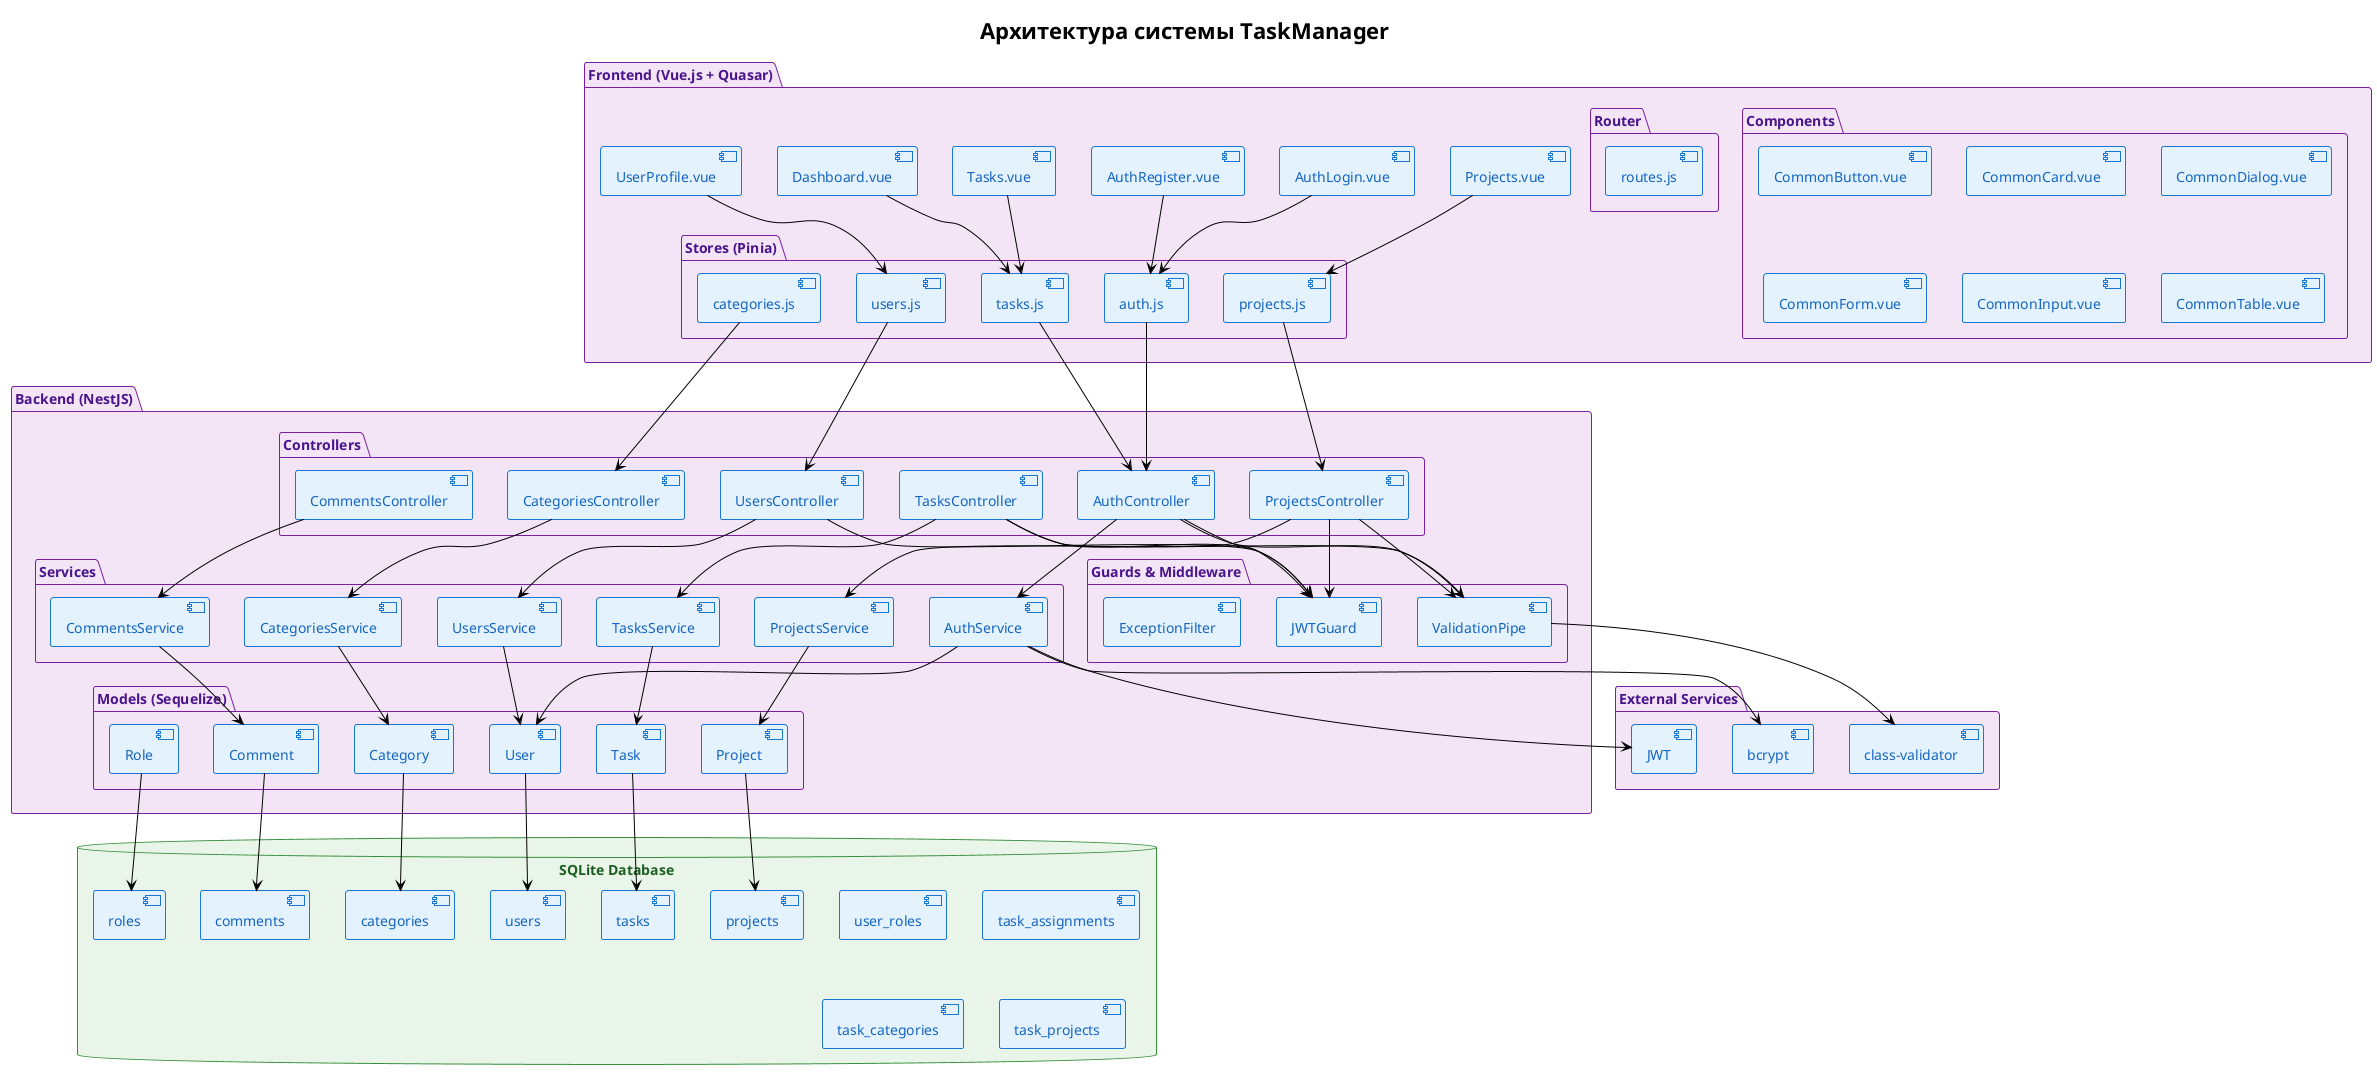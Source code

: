 @startuml TaskManager System Architecture

!theme plain
skinparam backgroundColor #FFFFFF
skinparam component {
  BackgroundColor #E3F2FD
  BorderColor #1976D2
  FontColor #1565C0
}
skinparam package {
  BackgroundColor #F3E5F5
  BorderColor #7B1FA2
  FontColor #4A148C
}
skinparam database {
  BackgroundColor #E8F5E8
  BorderColor #388E3C
  FontColor #1B5E20
}

title Архитектура системы TaskManager

package "Frontend (Vue.js + Quasar)" {
  [Dashboard.vue] as Dashboard
  [Tasks.vue] as Tasks
  [Projects.vue] as Projects
  [AuthLogin.vue] as Login
  [AuthRegister.vue] as Register
  [UserProfile.vue] as Profile
  
  package "Components" {
    [CommonButton.vue] as Button
    [CommonCard.vue] as Card
    [CommonDialog.vue] as Dialog
    [CommonForm.vue] as Form
    [CommonInput.vue] as Input
    [CommonTable.vue] as Table
  }
  
  package "Stores (Pinia)" {
    [auth.js] as AuthStore
    [tasks.js] as TasksStore
    [projects.js] as ProjectsStore
    [users.js] as UsersStore
    [categories.js] as CategoriesStore
  }
  
  package "Router" {
    [routes.js] as Routes
  }
}

package "Backend (NestJS)" {
  package "Controllers" {
    [AuthController] as AuthCtrl
    [TasksController] as TasksCtrl
    [ProjectsController] as ProjectsCtrl
    [UsersController] as UsersCtrl
    [CategoriesController] as CategoriesCtrl
    [CommentsController] as CommentsCtrl
  }
  
  package "Services" {
    [AuthService] as AuthSvc
    [TasksService] as TasksSvc
    [ProjectsService] as ProjectsSvc
    [UsersService] as UsersSvc
    [CategoriesService] as CategoriesSvc
    [CommentsService] as CommentsSvc
  }
  
  package "Guards & Middleware" {
    [JWTGuard] as JWTGuard
    [ValidationPipe] as ValidationPipe
    [ExceptionFilter] as ExceptionFilter
  }
  
  package "Models (Sequelize)" {
    [User] as UserModel
    [Task] as TaskModel
    [Project] as ProjectModel
    [Category] as CategoryModel
    [Comment] as CommentModel
    [Role] as RoleModel
  }
}

database "SQLite Database" {
  [users] as UsersTable
  [tasks] as TasksTable
  [projects] as ProjectsTable
  [categories] as CategoriesTable
  [comments] as CommentsTable
  [roles] as RolesTable
  [user_roles] as UserRolesTable
  [task_assignments] as TaskAssignmentsTable
  [task_categories] as TaskCategoriesTable
  [task_projects] as TaskProjectsTable
}

package "External Services" {
  [JWT] as JWT
  [bcrypt] as Bcrypt
  [class-validator] as Validator
}

' Frontend connections
Dashboard --> TasksStore
Tasks --> TasksStore
Projects --> ProjectsStore
Login --> AuthStore
Register --> AuthStore
Profile --> UsersStore

TasksStore --> AuthCtrl
ProjectsStore --> ProjectsCtrl
AuthStore --> AuthCtrl
UsersStore --> UsersCtrl
CategoriesStore --> CategoriesCtrl

' Backend connections
AuthCtrl --> AuthSvc
TasksCtrl --> TasksSvc
ProjectsCtrl --> ProjectsSvc
UsersCtrl --> UsersSvc
CategoriesCtrl --> CategoriesSvc
CommentsCtrl --> CommentsSvc

AuthSvc --> UserModel
TasksSvc --> TaskModel
ProjectsSvc --> ProjectModel
UsersSvc --> UserModel
CategoriesSvc --> CategoryModel
CommentsSvc --> CommentModel

' Guards and middleware
AuthCtrl --> JWTGuard
TasksCtrl --> JWTGuard
ProjectsCtrl --> JWTGuard
UsersCtrl --> JWTGuard

AuthCtrl --> ValidationPipe
TasksCtrl --> ValidationPipe
ProjectsCtrl --> ValidationPipe

' Database connections
UserModel --> UsersTable
TaskModel --> TasksTable
ProjectModel --> ProjectsTable
CategoryModel --> CategoriesTable
CommentModel --> CommentsTable
RoleModel --> RolesTable

' External services
AuthSvc --> JWT
AuthSvc --> Bcrypt
ValidationPipe --> Validator

@enduml 